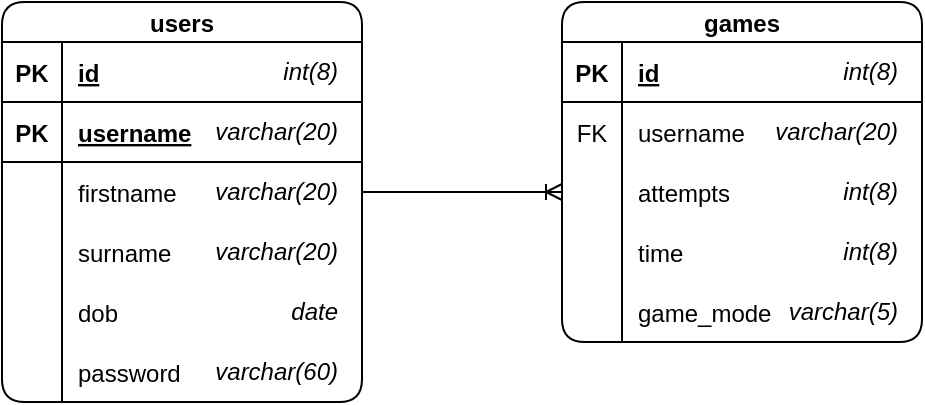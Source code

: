 <mxfile version="17.4.6"><diagram id="avj-fxeOcRrcKBv6wkdq" name="Page-1"><mxGraphModel dx="787" dy="480" grid="1" gridSize="10" guides="1" tooltips="1" connect="1" arrows="1" fold="1" page="1" pageScale="1" pageWidth="827" pageHeight="1169" math="0" shadow="0"><root><mxCell id="0"/><mxCell id="1" parent="0"/><mxCell id="EL_AbTC2IuwjGRDrP4sT-19" value="users" style="shape=table;startSize=20;container=1;collapsible=1;childLayout=tableLayout;fixedRows=1;rowLines=0;fontStyle=1;align=center;resizeLast=1;rounded=1;arcSize=19;" vertex="1" parent="1"><mxGeometry x="40" y="40" width="180" height="200" as="geometry"><mxRectangle x="40" y="40" width="60" height="20" as="alternateBounds"/></mxGeometry></mxCell><mxCell id="EL_AbTC2IuwjGRDrP4sT-20" value="" style="shape=tableRow;horizontal=0;startSize=0;swimlaneHead=0;swimlaneBody=0;fillColor=none;collapsible=0;dropTarget=0;points=[[0,0.5],[1,0.5]];portConstraint=eastwest;top=0;left=0;right=0;bottom=1;" vertex="1" parent="EL_AbTC2IuwjGRDrP4sT-19"><mxGeometry y="20" width="180" height="30" as="geometry"/></mxCell><mxCell id="EL_AbTC2IuwjGRDrP4sT-21" value="PK" style="shape=partialRectangle;connectable=0;fillColor=none;top=0;left=0;bottom=0;right=0;fontStyle=1;overflow=hidden;" vertex="1" parent="EL_AbTC2IuwjGRDrP4sT-20"><mxGeometry width="30" height="30" as="geometry"><mxRectangle width="30" height="30" as="alternateBounds"/></mxGeometry></mxCell><mxCell id="EL_AbTC2IuwjGRDrP4sT-22" value="id" style="shape=partialRectangle;connectable=0;fillColor=none;top=0;left=0;bottom=0;right=0;align=left;spacingLeft=6;fontStyle=5;overflow=hidden;" vertex="1" parent="EL_AbTC2IuwjGRDrP4sT-20"><mxGeometry x="30" width="150" height="30" as="geometry"><mxRectangle width="150" height="30" as="alternateBounds"/></mxGeometry></mxCell><mxCell id="EL_AbTC2IuwjGRDrP4sT-63" value="" style="shape=tableRow;horizontal=0;startSize=0;swimlaneHead=0;swimlaneBody=0;fillColor=none;collapsible=0;dropTarget=0;points=[[0,0.5],[1,0.5]];portConstraint=eastwest;top=0;left=0;right=0;bottom=1;rounded=1;" vertex="1" parent="EL_AbTC2IuwjGRDrP4sT-19"><mxGeometry y="50" width="180" height="30" as="geometry"/></mxCell><mxCell id="EL_AbTC2IuwjGRDrP4sT-64" value="PK" style="shape=partialRectangle;connectable=0;fillColor=none;top=0;left=0;bottom=0;right=0;fontStyle=1;overflow=hidden;rounded=1;" vertex="1" parent="EL_AbTC2IuwjGRDrP4sT-63"><mxGeometry width="30" height="30" as="geometry"><mxRectangle width="30" height="30" as="alternateBounds"/></mxGeometry></mxCell><mxCell id="EL_AbTC2IuwjGRDrP4sT-65" value="username" style="shape=partialRectangle;connectable=0;fillColor=none;top=0;left=0;bottom=0;right=0;align=left;spacingLeft=6;fontStyle=5;overflow=hidden;rounded=1;" vertex="1" parent="EL_AbTC2IuwjGRDrP4sT-63"><mxGeometry x="30" width="150" height="30" as="geometry"><mxRectangle width="150" height="30" as="alternateBounds"/></mxGeometry></mxCell><mxCell id="EL_AbTC2IuwjGRDrP4sT-26" value="" style="shape=tableRow;horizontal=0;startSize=0;swimlaneHead=0;swimlaneBody=0;fillColor=none;collapsible=0;dropTarget=0;points=[[0,0.5],[1,0.5]];portConstraint=eastwest;top=0;left=0;right=0;bottom=0;" vertex="1" parent="EL_AbTC2IuwjGRDrP4sT-19"><mxGeometry y="80" width="180" height="30" as="geometry"/></mxCell><mxCell id="EL_AbTC2IuwjGRDrP4sT-27" value="" style="shape=partialRectangle;connectable=0;fillColor=none;top=0;left=0;bottom=0;right=0;editable=1;overflow=hidden;" vertex="1" parent="EL_AbTC2IuwjGRDrP4sT-26"><mxGeometry width="30" height="30" as="geometry"><mxRectangle width="30" height="30" as="alternateBounds"/></mxGeometry></mxCell><mxCell id="EL_AbTC2IuwjGRDrP4sT-28" value="firstname" style="shape=partialRectangle;connectable=0;fillColor=none;top=0;left=0;bottom=0;right=0;align=left;spacingLeft=6;overflow=hidden;" vertex="1" parent="EL_AbTC2IuwjGRDrP4sT-26"><mxGeometry x="30" width="150" height="30" as="geometry"><mxRectangle width="150" height="30" as="alternateBounds"/></mxGeometry></mxCell><mxCell id="EL_AbTC2IuwjGRDrP4sT-29" value="" style="shape=tableRow;horizontal=0;startSize=0;swimlaneHead=0;swimlaneBody=0;fillColor=none;collapsible=0;dropTarget=0;points=[[0,0.5],[1,0.5]];portConstraint=eastwest;top=0;left=0;right=0;bottom=0;" vertex="1" parent="EL_AbTC2IuwjGRDrP4sT-19"><mxGeometry y="110" width="180" height="30" as="geometry"/></mxCell><mxCell id="EL_AbTC2IuwjGRDrP4sT-30" value="" style="shape=partialRectangle;connectable=0;fillColor=none;top=0;left=0;bottom=0;right=0;editable=1;overflow=hidden;" vertex="1" parent="EL_AbTC2IuwjGRDrP4sT-29"><mxGeometry width="30" height="30" as="geometry"><mxRectangle width="30" height="30" as="alternateBounds"/></mxGeometry></mxCell><mxCell id="EL_AbTC2IuwjGRDrP4sT-31" value="surname" style="shape=partialRectangle;connectable=0;fillColor=none;top=0;left=0;bottom=0;right=0;align=left;spacingLeft=6;overflow=hidden;" vertex="1" parent="EL_AbTC2IuwjGRDrP4sT-29"><mxGeometry x="30" width="150" height="30" as="geometry"><mxRectangle width="150" height="30" as="alternateBounds"/></mxGeometry></mxCell><mxCell id="EL_AbTC2IuwjGRDrP4sT-51" value="" style="shape=tableRow;horizontal=0;startSize=0;swimlaneHead=0;swimlaneBody=0;fillColor=none;collapsible=0;dropTarget=0;points=[[0,0.5],[1,0.5]];portConstraint=eastwest;top=0;left=0;right=0;bottom=0;rounded=1;" vertex="1" parent="EL_AbTC2IuwjGRDrP4sT-19"><mxGeometry y="140" width="180" height="30" as="geometry"/></mxCell><mxCell id="EL_AbTC2IuwjGRDrP4sT-52" value="" style="shape=partialRectangle;connectable=0;fillColor=none;top=0;left=0;bottom=0;right=0;editable=1;overflow=hidden;rounded=1;" vertex="1" parent="EL_AbTC2IuwjGRDrP4sT-51"><mxGeometry width="30" height="30" as="geometry"><mxRectangle width="30" height="30" as="alternateBounds"/></mxGeometry></mxCell><mxCell id="EL_AbTC2IuwjGRDrP4sT-53" value="dob" style="shape=partialRectangle;connectable=0;fillColor=none;top=0;left=0;bottom=0;right=0;align=left;spacingLeft=6;overflow=hidden;rounded=1;" vertex="1" parent="EL_AbTC2IuwjGRDrP4sT-51"><mxGeometry x="30" width="150" height="30" as="geometry"><mxRectangle width="150" height="30" as="alternateBounds"/></mxGeometry></mxCell><mxCell id="EL_AbTC2IuwjGRDrP4sT-55" value="" style="shape=tableRow;horizontal=0;startSize=0;swimlaneHead=0;swimlaneBody=0;fillColor=none;collapsible=0;dropTarget=0;points=[[0,0.5],[1,0.5]];portConstraint=eastwest;top=0;left=0;right=0;bottom=0;rounded=1;" vertex="1" parent="EL_AbTC2IuwjGRDrP4sT-19"><mxGeometry y="170" width="180" height="30" as="geometry"/></mxCell><mxCell id="EL_AbTC2IuwjGRDrP4sT-56" value="" style="shape=partialRectangle;connectable=0;fillColor=none;top=0;left=0;bottom=0;right=0;editable=1;overflow=hidden;rounded=1;" vertex="1" parent="EL_AbTC2IuwjGRDrP4sT-55"><mxGeometry width="30" height="30" as="geometry"><mxRectangle width="30" height="30" as="alternateBounds"/></mxGeometry></mxCell><mxCell id="EL_AbTC2IuwjGRDrP4sT-57" value="password" style="shape=partialRectangle;connectable=0;fillColor=none;top=0;left=0;bottom=0;right=0;align=left;spacingLeft=6;overflow=hidden;rounded=1;" vertex="1" parent="EL_AbTC2IuwjGRDrP4sT-55"><mxGeometry x="30" width="150" height="30" as="geometry"><mxRectangle width="150" height="30" as="alternateBounds"/></mxGeometry></mxCell><mxCell id="EL_AbTC2IuwjGRDrP4sT-32" value="" style="shape=partialRectangle;connectable=0;fillColor=none;top=0;left=0;bottom=0;right=0;editable=1;overflow=hidden;" vertex="1" parent="1"><mxGeometry x="40" y="180" width="30" height="30" as="geometry"><mxRectangle width="30" height="30" as="alternateBounds"/></mxGeometry></mxCell><mxCell id="EL_AbTC2IuwjGRDrP4sT-66" value="int(8)" style="text;html=1;strokeColor=none;fillColor=none;align=right;verticalAlign=middle;whiteSpace=wrap;rounded=0;fontStyle=2" vertex="1" parent="1"><mxGeometry x="70" y="60" width="140" height="30" as="geometry"/></mxCell><mxCell id="EL_AbTC2IuwjGRDrP4sT-67" value="varchar(20)" style="text;html=1;strokeColor=none;fillColor=none;align=right;verticalAlign=middle;whiteSpace=wrap;rounded=0;fontStyle=2" vertex="1" parent="1"><mxGeometry x="70" y="90" width="140" height="30" as="geometry"/></mxCell><mxCell id="EL_AbTC2IuwjGRDrP4sT-68" value="varchar(20)" style="text;html=1;strokeColor=none;fillColor=none;align=right;verticalAlign=middle;whiteSpace=wrap;rounded=0;fontStyle=2" vertex="1" parent="1"><mxGeometry x="70" y="120" width="140" height="30" as="geometry"/></mxCell><mxCell id="EL_AbTC2IuwjGRDrP4sT-69" value="varchar(20)" style="text;html=1;strokeColor=none;fillColor=none;align=right;verticalAlign=middle;whiteSpace=wrap;rounded=0;fontStyle=2" vertex="1" parent="1"><mxGeometry x="70" y="150" width="140" height="30" as="geometry"/></mxCell><mxCell id="EL_AbTC2IuwjGRDrP4sT-70" value="varchar(60)" style="text;html=1;strokeColor=none;fillColor=none;align=right;verticalAlign=middle;whiteSpace=wrap;rounded=0;fontStyle=2" vertex="1" parent="1"><mxGeometry x="70" y="210" width="140" height="30" as="geometry"/></mxCell><mxCell id="EL_AbTC2IuwjGRDrP4sT-71" value="date" style="text;html=1;strokeColor=none;fillColor=none;align=right;verticalAlign=middle;whiteSpace=wrap;rounded=0;fontStyle=2" vertex="1" parent="1"><mxGeometry x="70" y="180" width="140" height="30" as="geometry"/></mxCell><mxCell id="EL_AbTC2IuwjGRDrP4sT-72" value="games" style="shape=table;startSize=20;container=1;collapsible=1;childLayout=tableLayout;fixedRows=1;rowLines=0;fontStyle=1;align=center;resizeLast=1;rounded=1;arcSize=19;" vertex="1" parent="1"><mxGeometry x="320" y="40" width="180" height="170" as="geometry"><mxRectangle x="40" y="40" width="60" height="20" as="alternateBounds"/></mxGeometry></mxCell><mxCell id="EL_AbTC2IuwjGRDrP4sT-73" value="" style="shape=tableRow;horizontal=0;startSize=0;swimlaneHead=0;swimlaneBody=0;fillColor=none;collapsible=0;dropTarget=0;points=[[0,0.5],[1,0.5]];portConstraint=eastwest;top=0;left=0;right=0;bottom=1;" vertex="1" parent="EL_AbTC2IuwjGRDrP4sT-72"><mxGeometry y="20" width="180" height="30" as="geometry"/></mxCell><mxCell id="EL_AbTC2IuwjGRDrP4sT-74" value="PK" style="shape=partialRectangle;connectable=0;fillColor=none;top=0;left=0;bottom=0;right=0;fontStyle=1;overflow=hidden;" vertex="1" parent="EL_AbTC2IuwjGRDrP4sT-73"><mxGeometry width="30" height="30" as="geometry"><mxRectangle width="30" height="30" as="alternateBounds"/></mxGeometry></mxCell><mxCell id="EL_AbTC2IuwjGRDrP4sT-75" value="id" style="shape=partialRectangle;connectable=0;fillColor=none;top=0;left=0;bottom=0;right=0;align=left;spacingLeft=6;fontStyle=5;overflow=hidden;" vertex="1" parent="EL_AbTC2IuwjGRDrP4sT-73"><mxGeometry x="30" width="150" height="30" as="geometry"><mxRectangle width="150" height="30" as="alternateBounds"/></mxGeometry></mxCell><mxCell id="EL_AbTC2IuwjGRDrP4sT-79" value="" style="shape=tableRow;horizontal=0;startSize=0;swimlaneHead=0;swimlaneBody=0;fillColor=none;collapsible=0;dropTarget=0;points=[[0,0.5],[1,0.5]];portConstraint=eastwest;top=0;left=0;right=0;bottom=0;" vertex="1" parent="EL_AbTC2IuwjGRDrP4sT-72"><mxGeometry y="50" width="180" height="30" as="geometry"/></mxCell><mxCell id="EL_AbTC2IuwjGRDrP4sT-80" value="" style="shape=partialRectangle;connectable=0;fillColor=none;top=0;left=0;bottom=0;right=0;editable=1;overflow=hidden;" vertex="1" parent="EL_AbTC2IuwjGRDrP4sT-79"><mxGeometry width="30" height="30" as="geometry"><mxRectangle width="30" height="30" as="alternateBounds"/></mxGeometry></mxCell><mxCell id="EL_AbTC2IuwjGRDrP4sT-81" value="" style="shape=partialRectangle;connectable=0;fillColor=none;top=0;left=0;bottom=0;right=0;align=left;spacingLeft=6;overflow=hidden;" vertex="1" parent="EL_AbTC2IuwjGRDrP4sT-79"><mxGeometry x="30" width="150" height="30" as="geometry"><mxRectangle width="150" height="30" as="alternateBounds"/></mxGeometry></mxCell><mxCell id="EL_AbTC2IuwjGRDrP4sT-82" value="" style="shape=tableRow;horizontal=0;startSize=0;swimlaneHead=0;swimlaneBody=0;fillColor=none;collapsible=0;dropTarget=0;points=[[0,0.5],[1,0.5]];portConstraint=eastwest;top=0;left=0;right=0;bottom=0;" vertex="1" parent="EL_AbTC2IuwjGRDrP4sT-72"><mxGeometry y="80" width="180" height="30" as="geometry"/></mxCell><mxCell id="EL_AbTC2IuwjGRDrP4sT-83" value="" style="shape=partialRectangle;connectable=0;fillColor=none;top=0;left=0;bottom=0;right=0;editable=1;overflow=hidden;" vertex="1" parent="EL_AbTC2IuwjGRDrP4sT-82"><mxGeometry width="30" height="30" as="geometry"><mxRectangle width="30" height="30" as="alternateBounds"/></mxGeometry></mxCell><mxCell id="EL_AbTC2IuwjGRDrP4sT-84" value="attempts" style="shape=partialRectangle;connectable=0;fillColor=none;top=0;left=0;bottom=0;right=0;align=left;spacingLeft=6;overflow=hidden;" vertex="1" parent="EL_AbTC2IuwjGRDrP4sT-82"><mxGeometry x="30" width="150" height="30" as="geometry"><mxRectangle width="150" height="30" as="alternateBounds"/></mxGeometry></mxCell><mxCell id="EL_AbTC2IuwjGRDrP4sT-85" value="" style="shape=tableRow;horizontal=0;startSize=0;swimlaneHead=0;swimlaneBody=0;fillColor=none;collapsible=0;dropTarget=0;points=[[0,0.5],[1,0.5]];portConstraint=eastwest;top=0;left=0;right=0;bottom=0;rounded=1;" vertex="1" parent="EL_AbTC2IuwjGRDrP4sT-72"><mxGeometry y="110" width="180" height="30" as="geometry"/></mxCell><mxCell id="EL_AbTC2IuwjGRDrP4sT-86" value="" style="shape=partialRectangle;connectable=0;fillColor=none;top=0;left=0;bottom=0;right=0;editable=1;overflow=hidden;rounded=1;" vertex="1" parent="EL_AbTC2IuwjGRDrP4sT-85"><mxGeometry width="30" height="30" as="geometry"><mxRectangle width="30" height="30" as="alternateBounds"/></mxGeometry></mxCell><mxCell id="EL_AbTC2IuwjGRDrP4sT-87" value="time" style="shape=partialRectangle;connectable=0;fillColor=none;top=0;left=0;bottom=0;right=0;align=left;spacingLeft=6;overflow=hidden;rounded=1;" vertex="1" parent="EL_AbTC2IuwjGRDrP4sT-85"><mxGeometry x="30" width="150" height="30" as="geometry"><mxRectangle width="150" height="30" as="alternateBounds"/></mxGeometry></mxCell><mxCell id="EL_AbTC2IuwjGRDrP4sT-88" value="" style="shape=tableRow;horizontal=0;startSize=0;swimlaneHead=0;swimlaneBody=0;fillColor=none;collapsible=0;dropTarget=0;points=[[0,0.5],[1,0.5]];portConstraint=eastwest;top=0;left=0;right=0;bottom=0;rounded=1;" vertex="1" parent="EL_AbTC2IuwjGRDrP4sT-72"><mxGeometry y="140" width="180" height="30" as="geometry"/></mxCell><mxCell id="EL_AbTC2IuwjGRDrP4sT-89" value="" style="shape=partialRectangle;connectable=0;fillColor=none;top=0;left=0;bottom=0;right=0;editable=1;overflow=hidden;rounded=1;" vertex="1" parent="EL_AbTC2IuwjGRDrP4sT-88"><mxGeometry width="30" height="30" as="geometry"><mxRectangle width="30" height="30" as="alternateBounds"/></mxGeometry></mxCell><mxCell id="EL_AbTC2IuwjGRDrP4sT-90" value="game_mode" style="shape=partialRectangle;connectable=0;fillColor=none;top=0;left=0;bottom=0;right=0;align=left;spacingLeft=6;overflow=hidden;rounded=1;" vertex="1" parent="EL_AbTC2IuwjGRDrP4sT-88"><mxGeometry x="30" width="150" height="30" as="geometry"><mxRectangle width="150" height="30" as="alternateBounds"/></mxGeometry></mxCell><mxCell id="EL_AbTC2IuwjGRDrP4sT-91" value="" style="shape=table;startSize=0;container=1;collapsible=1;childLayout=tableLayout;fixedRows=1;rowLines=0;fontStyle=0;align=center;resizeLast=1;strokeColor=none;fillColor=none;collapsible=0;rounded=1;" vertex="1" parent="1"><mxGeometry x="320" y="90" width="180" height="30" as="geometry"/></mxCell><mxCell id="EL_AbTC2IuwjGRDrP4sT-92" value="" style="shape=tableRow;horizontal=0;startSize=0;swimlaneHead=0;swimlaneBody=0;fillColor=none;collapsible=0;dropTarget=0;points=[[0,0.5],[1,0.5]];portConstraint=eastwest;top=0;left=0;right=0;bottom=0;rounded=1;" vertex="1" parent="EL_AbTC2IuwjGRDrP4sT-91"><mxGeometry width="180" height="30" as="geometry"/></mxCell><mxCell id="EL_AbTC2IuwjGRDrP4sT-93" value="FK" style="shape=partialRectangle;connectable=0;fillColor=none;top=0;left=0;bottom=0;right=0;fontStyle=0;overflow=hidden;rounded=1;" vertex="1" parent="EL_AbTC2IuwjGRDrP4sT-92"><mxGeometry width="30" height="30" as="geometry"><mxRectangle width="30" height="30" as="alternateBounds"/></mxGeometry></mxCell><mxCell id="EL_AbTC2IuwjGRDrP4sT-94" value="username" style="shape=partialRectangle;connectable=0;fillColor=none;top=0;left=0;bottom=0;right=0;align=left;spacingLeft=6;fontStyle=0;overflow=hidden;rounded=1;" vertex="1" parent="EL_AbTC2IuwjGRDrP4sT-92"><mxGeometry x="30" width="150" height="30" as="geometry"><mxRectangle width="150" height="30" as="alternateBounds"/></mxGeometry></mxCell><mxCell id="EL_AbTC2IuwjGRDrP4sT-95" value="int(8)" style="text;html=1;strokeColor=none;fillColor=none;align=right;verticalAlign=middle;whiteSpace=wrap;rounded=0;fontStyle=2" vertex="1" parent="1"><mxGeometry x="350" y="60" width="140" height="30" as="geometry"/></mxCell><mxCell id="EL_AbTC2IuwjGRDrP4sT-96" value="varchar(20)" style="text;html=1;strokeColor=none;fillColor=none;align=right;verticalAlign=middle;whiteSpace=wrap;rounded=0;fontStyle=2" vertex="1" parent="1"><mxGeometry x="350" y="90" width="140" height="30" as="geometry"/></mxCell><mxCell id="EL_AbTC2IuwjGRDrP4sT-97" value="int(8)" style="text;html=1;strokeColor=none;fillColor=none;align=right;verticalAlign=middle;whiteSpace=wrap;rounded=0;fontStyle=2" vertex="1" parent="1"><mxGeometry x="350" y="120" width="140" height="30" as="geometry"/></mxCell><mxCell id="EL_AbTC2IuwjGRDrP4sT-98" value="int(8)" style="text;html=1;strokeColor=none;fillColor=none;align=right;verticalAlign=middle;whiteSpace=wrap;rounded=0;fontStyle=2" vertex="1" parent="1"><mxGeometry x="350" y="150" width="140" height="30" as="geometry"/></mxCell><mxCell id="EL_AbTC2IuwjGRDrP4sT-100" value="varchar(5)" style="text;html=1;strokeColor=none;fillColor=none;align=right;verticalAlign=middle;whiteSpace=wrap;rounded=0;fontStyle=2" vertex="1" parent="1"><mxGeometry x="350" y="180" width="140" height="30" as="geometry"/></mxCell><mxCell id="EL_AbTC2IuwjGRDrP4sT-101" value="" style="edgeStyle=entityRelationEdgeStyle;fontSize=12;html=1;endArrow=ERoneToMany;rounded=0;exitX=1;exitY=0.5;exitDx=0;exitDy=0;entryX=0;entryY=0.5;entryDx=0;entryDy=0;" edge="1" parent="1" source="EL_AbTC2IuwjGRDrP4sT-26" target="EL_AbTC2IuwjGRDrP4sT-82"><mxGeometry width="100" height="100" relative="1" as="geometry"><mxPoint x="230" y="380" as="sourcePoint"/><mxPoint x="330" y="280" as="targetPoint"/></mxGeometry></mxCell></root></mxGraphModel></diagram></mxfile>